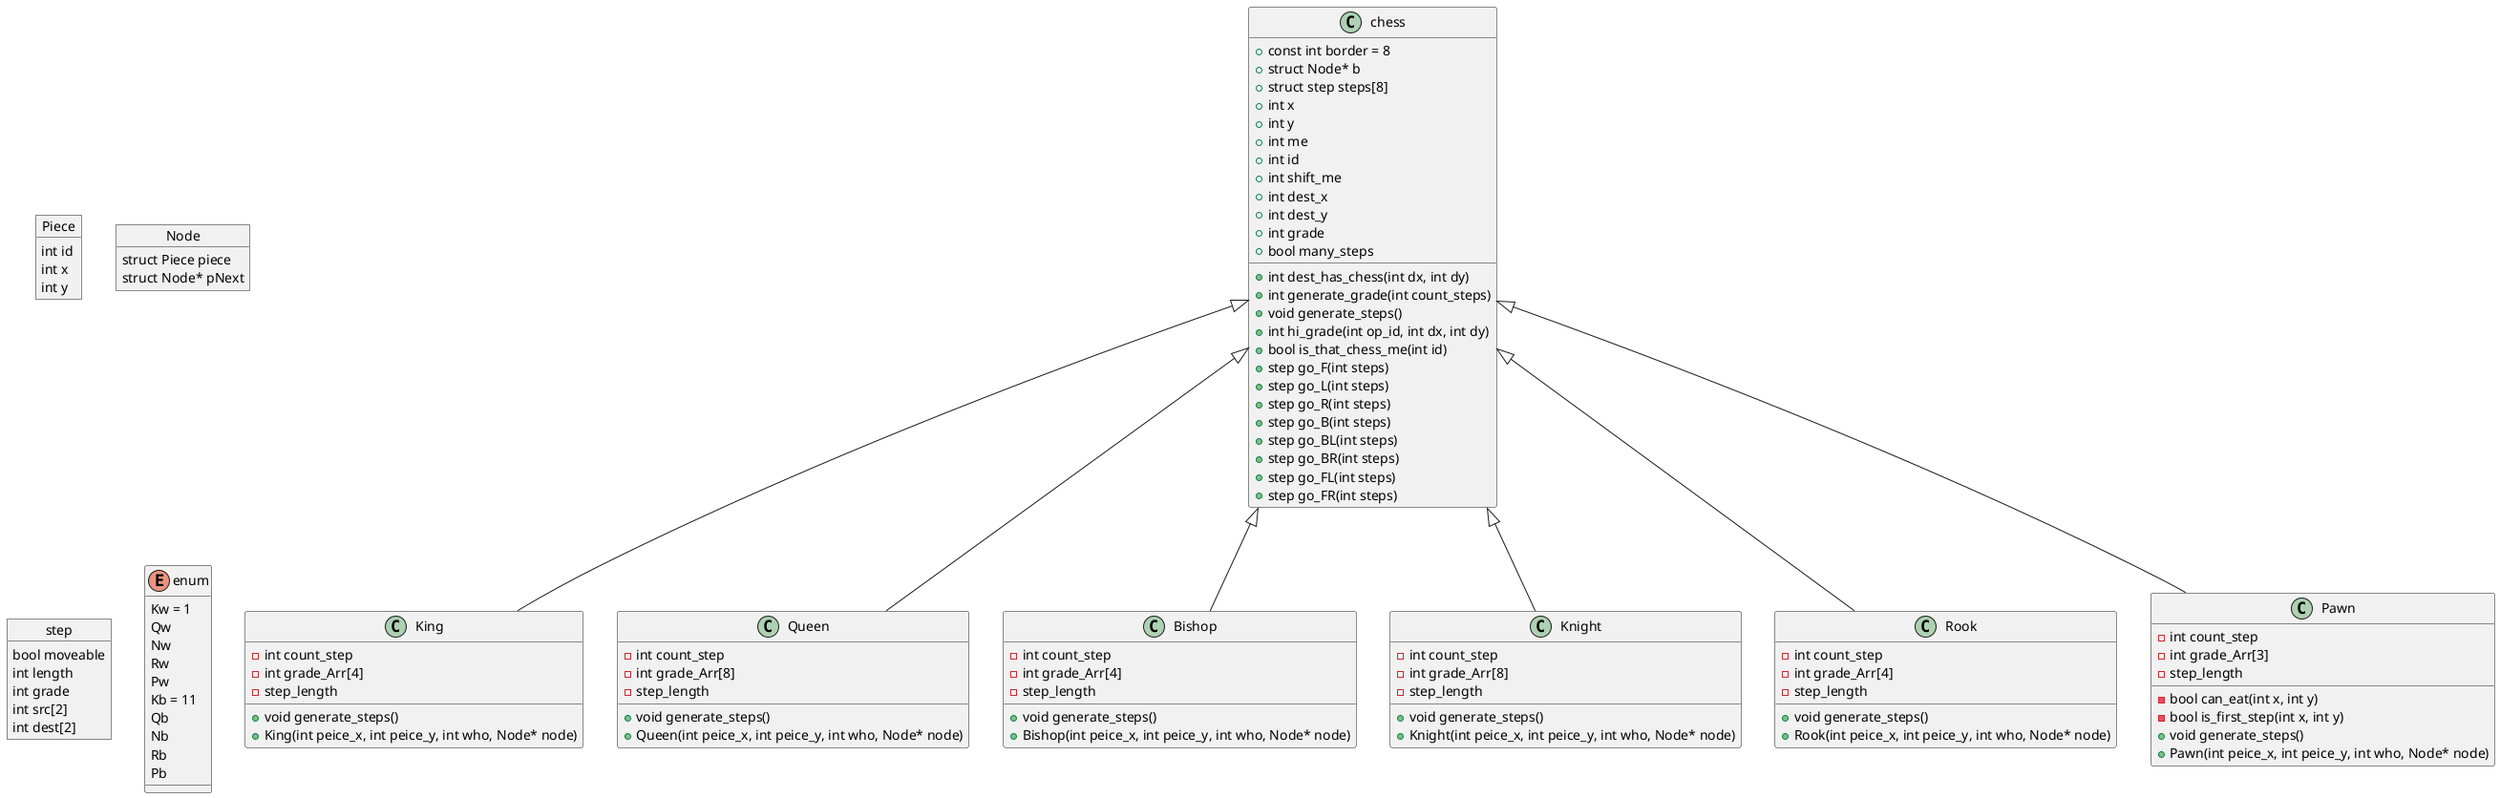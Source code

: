 @startuml


object Piece{
int id
int x
int y
}
object Node{
struct Piece piece 
struct Node* pNext
}
object step{
bool moveable
int length
int grade
int src[2]
int dest[2]
}

enum enum{
Kw = 1
Qw
Nw
Rw 
Pw
Kb = 11
Qb
Nb
Rb 
Pb
}




class chess{
+const int border = 8
+struct Node* b
+struct step steps[8]
+int x
+int y
+int me
+int id
+int shift_me
+int dest_x
+int dest_y
+int grade
+bool many_steps
+int dest_has_chess(int dx, int dy)
+int generate_grade(int count_steps)
+void generate_steps()
+int hi_grade(int op_id, int dx, int dy)
+bool is_that_chess_me(int id)
+step go_F(int steps)
+step go_L(int steps)
+step go_R(int steps)
+step go_B(int steps)
+step go_BL(int steps)
+step go_BR(int steps)
+step go_FL(int steps)
+step go_FR(int steps)
    
}


class King{
    -int count_step 
    -int grade_Arr[4]
    -step_length
    +void generate_steps()
    +King(int peice_x, int peice_y, int who, Node* node)

}

class Queen{
    -int count_step 
    -int grade_Arr[8]
    -step_length
    +void generate_steps()
    +Queen(int peice_x, int peice_y, int who, Node* node)

}

class Bishop{
    -int count_step 
    -int grade_Arr[4]
    -step_length
    +void generate_steps()
    +Bishop(int peice_x, int peice_y, int who, Node* node)

}

class Knight{
    -int count_step 
    -int grade_Arr[8]
    -step_length
    +void generate_steps()
    +Knight(int peice_x, int peice_y, int who, Node* node)

}

class Rook{
    -int count_step 
    -int grade_Arr[4]
    -step_length
    +void generate_steps()
    +Rook(int peice_x, int peice_y, int who, Node* node)

}

class Pawn{
    -int count_step 
    -int grade_Arr[3]
    -step_length
    -bool can_eat(int x, int y)
    -bool is_first_step(int x, int y)
    +void generate_steps()
    +Pawn(int peice_x, int peice_y, int who, Node* node)

}



chess <|-- King
chess <|-- Queen
chess <|-- Bishop
chess <|-- Knight
chess <|-- Rook
chess <|-- Pawn

@enduml